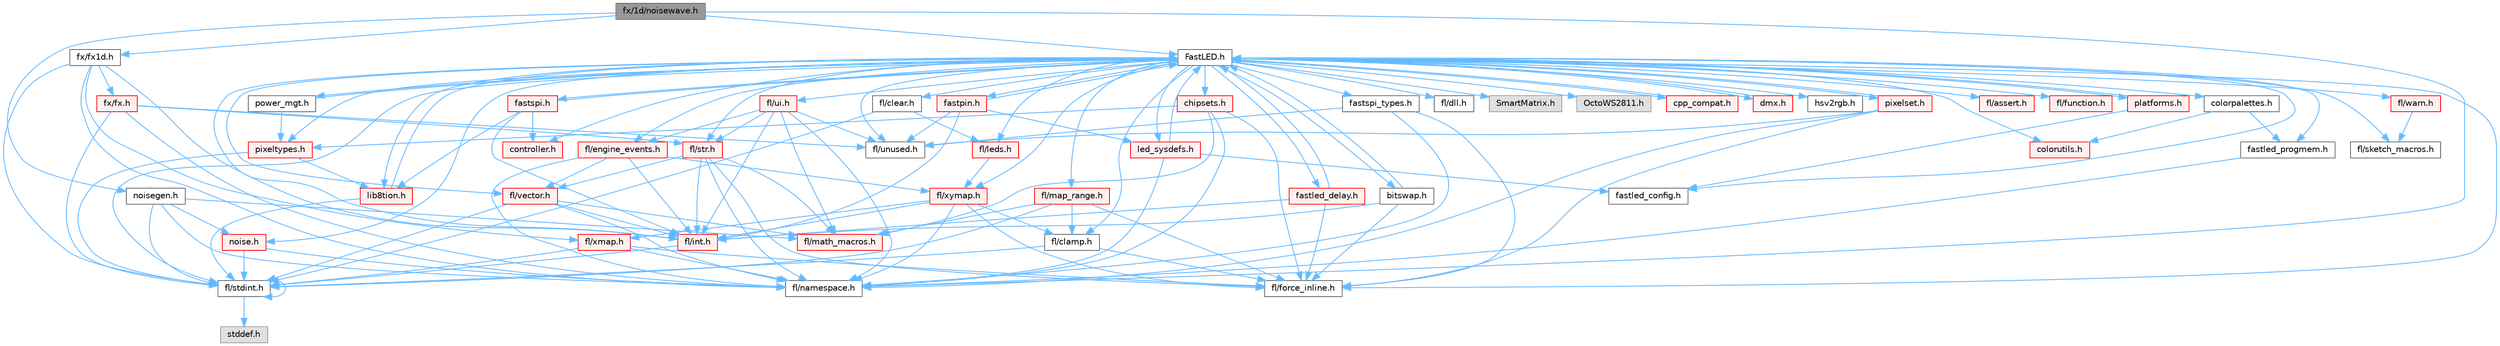 digraph "fx/1d/noisewave.h"
{
 // INTERACTIVE_SVG=YES
 // LATEX_PDF_SIZE
  bgcolor="transparent";
  edge [fontname=Helvetica,fontsize=10,labelfontname=Helvetica,labelfontsize=10];
  node [fontname=Helvetica,fontsize=10,shape=box,height=0.2,width=0.4];
  Node1 [id="Node000001",label="fx/1d/noisewave.h",height=0.2,width=0.4,color="gray40", fillcolor="grey60", style="filled", fontcolor="black",tooltip=" "];
  Node1 -> Node2 [id="edge1_Node000001_Node000002",color="steelblue1",style="solid",tooltip=" "];
  Node2 [id="Node000002",label="FastLED.h",height=0.2,width=0.4,color="grey40", fillcolor="white", style="filled",URL="$db/d97/_fast_l_e_d_8h.html",tooltip="central include file for FastLED, defines the CFastLED class/object"];
  Node2 -> Node3 [id="edge2_Node000002_Node000003",color="steelblue1",style="solid",tooltip=" "];
  Node3 [id="Node000003",label="fl/stdint.h",height=0.2,width=0.4,color="grey40", fillcolor="white", style="filled",URL="$df/dd8/stdint_8h.html",tooltip=" "];
  Node3 -> Node4 [id="edge3_Node000003_Node000004",color="steelblue1",style="solid",tooltip=" "];
  Node4 [id="Node000004",label="stddef.h",height=0.2,width=0.4,color="grey60", fillcolor="#E0E0E0", style="filled",tooltip=" "];
  Node3 -> Node3 [id="edge4_Node000003_Node000003",color="steelblue1",style="solid",tooltip=" "];
  Node2 -> Node5 [id="edge5_Node000002_Node000005",color="steelblue1",style="solid",tooltip=" "];
  Node5 [id="Node000005",label="fl/dll.h",height=0.2,width=0.4,color="grey40", fillcolor="white", style="filled",URL="$d3/d4b/dll_8h.html",tooltip="FastLED dynamic library interface - lightweight header for external callers."];
  Node2 -> Node6 [id="edge6_Node000002_Node000006",color="steelblue1",style="solid",tooltip=" "];
  Node6 [id="Node000006",label="SmartMatrix.h",height=0.2,width=0.4,color="grey60", fillcolor="#E0E0E0", style="filled",tooltip=" "];
  Node2 -> Node7 [id="edge7_Node000002_Node000007",color="steelblue1",style="solid",tooltip=" "];
  Node7 [id="Node000007",label="OctoWS2811.h",height=0.2,width=0.4,color="grey60", fillcolor="#E0E0E0", style="filled",tooltip=" "];
  Node2 -> Node8 [id="edge8_Node000002_Node000008",color="steelblue1",style="solid",tooltip=" "];
  Node8 [id="Node000008",label="fl/force_inline.h",height=0.2,width=0.4,color="grey40", fillcolor="white", style="filled",URL="$d4/d64/force__inline_8h.html",tooltip=" "];
  Node2 -> Node9 [id="edge9_Node000002_Node000009",color="steelblue1",style="solid",tooltip=" "];
  Node9 [id="Node000009",label="cpp_compat.h",height=0.2,width=0.4,color="red", fillcolor="#FFF0F0", style="filled",URL="$d9/d13/cpp__compat_8h.html",tooltip="Compatibility functions based on C++ version."];
  Node9 -> Node2 [id="edge10_Node000009_Node000002",color="steelblue1",style="solid",tooltip=" "];
  Node2 -> Node11 [id="edge11_Node000002_Node000011",color="steelblue1",style="solid",tooltip=" "];
  Node11 [id="Node000011",label="fastled_config.h",height=0.2,width=0.4,color="grey40", fillcolor="white", style="filled",URL="$d5/d11/fastled__config_8h.html",tooltip="Contains definitions that can be used to configure FastLED at compile time."];
  Node2 -> Node12 [id="edge12_Node000002_Node000012",color="steelblue1",style="solid",tooltip=" "];
  Node12 [id="Node000012",label="led_sysdefs.h",height=0.2,width=0.4,color="red", fillcolor="#FFF0F0", style="filled",URL="$d9/d3e/led__sysdefs_8h.html",tooltip="Determines which platform system definitions to include."];
  Node12 -> Node2 [id="edge13_Node000012_Node000002",color="steelblue1",style="solid",tooltip=" "];
  Node12 -> Node11 [id="edge14_Node000012_Node000011",color="steelblue1",style="solid",tooltip=" "];
  Node12 -> Node14 [id="edge15_Node000012_Node000014",color="steelblue1",style="solid",tooltip=" "];
  Node14 [id="Node000014",label="fl/namespace.h",height=0.2,width=0.4,color="grey40", fillcolor="white", style="filled",URL="$df/d2a/namespace_8h.html",tooltip="Implements the FastLED namespace macros."];
  Node2 -> Node15 [id="edge16_Node000002_Node000015",color="steelblue1",style="solid",tooltip=" "];
  Node15 [id="Node000015",label="fastled_delay.h",height=0.2,width=0.4,color="red", fillcolor="#FFF0F0", style="filled",URL="$d0/da8/fastled__delay_8h.html",tooltip="Utility functions and classes for managing delay cycles."];
  Node15 -> Node2 [id="edge17_Node000015_Node000002",color="steelblue1",style="solid",tooltip=" "];
  Node15 -> Node8 [id="edge18_Node000015_Node000008",color="steelblue1",style="solid",tooltip=" "];
  Node15 -> Node17 [id="edge19_Node000015_Node000017",color="steelblue1",style="solid",tooltip=" "];
  Node17 [id="Node000017",label="fl/int.h",height=0.2,width=0.4,color="red", fillcolor="#FFF0F0", style="filled",URL="$d3/d7e/int_8h.html",tooltip=" "];
  Node17 -> Node3 [id="edge20_Node000017_Node000003",color="steelblue1",style="solid",tooltip=" "];
  Node2 -> Node19 [id="edge21_Node000002_Node000019",color="steelblue1",style="solid",tooltip=" "];
  Node19 [id="Node000019",label="bitswap.h",height=0.2,width=0.4,color="grey40", fillcolor="white", style="filled",URL="$de/ded/bitswap_8h.html",tooltip="Functions for doing a rotation of bits/bytes used by parallel output."];
  Node19 -> Node2 [id="edge22_Node000019_Node000002",color="steelblue1",style="solid",tooltip=" "];
  Node19 -> Node8 [id="edge23_Node000019_Node000008",color="steelblue1",style="solid",tooltip=" "];
  Node19 -> Node17 [id="edge24_Node000019_Node000017",color="steelblue1",style="solid",tooltip=" "];
  Node2 -> Node20 [id="edge25_Node000002_Node000020",color="steelblue1",style="solid",tooltip=" "];
  Node20 [id="Node000020",label="controller.h",height=0.2,width=0.4,color="red", fillcolor="#FFF0F0", style="filled",URL="$d2/dd9/controller_8h.html",tooltip="deprecated: base definitions used by led controllers for writing out led data"];
  Node2 -> Node119 [id="edge26_Node000002_Node000119",color="steelblue1",style="solid",tooltip=" "];
  Node119 [id="Node000119",label="fastpin.h",height=0.2,width=0.4,color="red", fillcolor="#FFF0F0", style="filled",URL="$db/d65/fastpin_8h.html",tooltip="Class base definitions for defining fast pin access."];
  Node119 -> Node2 [id="edge27_Node000119_Node000002",color="steelblue1",style="solid",tooltip=" "];
  Node119 -> Node12 [id="edge28_Node000119_Node000012",color="steelblue1",style="solid",tooltip=" "];
  Node119 -> Node56 [id="edge29_Node000119_Node000056",color="steelblue1",style="solid",tooltip=" "];
  Node56 [id="Node000056",label="fl/unused.h",height=0.2,width=0.4,color="grey40", fillcolor="white", style="filled",URL="$d8/d4b/unused_8h.html",tooltip=" "];
  Node119 -> Node17 [id="edge30_Node000119_Node000017",color="steelblue1",style="solid",tooltip=" "];
  Node2 -> Node120 [id="edge31_Node000002_Node000120",color="steelblue1",style="solid",tooltip=" "];
  Node120 [id="Node000120",label="fastspi_types.h",height=0.2,width=0.4,color="grey40", fillcolor="white", style="filled",URL="$d2/ddb/fastspi__types_8h.html",tooltip="Data types and constants used by SPI interfaces."];
  Node120 -> Node8 [id="edge32_Node000120_Node000008",color="steelblue1",style="solid",tooltip=" "];
  Node120 -> Node14 [id="edge33_Node000120_Node000014",color="steelblue1",style="solid",tooltip=" "];
  Node120 -> Node56 [id="edge34_Node000120_Node000056",color="steelblue1",style="solid",tooltip=" "];
  Node2 -> Node121 [id="edge35_Node000002_Node000121",color="steelblue1",style="solid",tooltip=" "];
  Node121 [id="Node000121",label="dmx.h",height=0.2,width=0.4,color="red", fillcolor="#FFF0F0", style="filled",URL="$d3/de1/dmx_8h.html",tooltip="Defines the DMX512-based LED controllers."];
  Node121 -> Node2 [id="edge36_Node000121_Node000002",color="steelblue1",style="solid",tooltip=" "];
  Node2 -> Node124 [id="edge37_Node000002_Node000124",color="steelblue1",style="solid",tooltip=" "];
  Node124 [id="Node000124",label="platforms.h",height=0.2,width=0.4,color="red", fillcolor="#FFF0F0", style="filled",URL="$da/dc9/platforms_8h.html",tooltip="Determines which platforms headers to include."];
  Node124 -> Node2 [id="edge38_Node000124_Node000002",color="steelblue1",style="solid",tooltip=" "];
  Node124 -> Node11 [id="edge39_Node000124_Node000011",color="steelblue1",style="solid",tooltip=" "];
  Node2 -> Node32 [id="edge40_Node000002_Node000032",color="steelblue1",style="solid",tooltip=" "];
  Node32 [id="Node000032",label="fastled_progmem.h",height=0.2,width=0.4,color="grey40", fillcolor="white", style="filled",URL="$df/dab/fastled__progmem_8h.html",tooltip="Wrapper definitions to allow seamless use of PROGMEM in environments that have it."];
  Node32 -> Node14 [id="edge41_Node000032_Node000014",color="steelblue1",style="solid",tooltip=" "];
  Node2 -> Node23 [id="edge42_Node000002_Node000023",color="steelblue1",style="solid",tooltip=" "];
  Node23 [id="Node000023",label="lib8tion.h",height=0.2,width=0.4,color="red", fillcolor="#FFF0F0", style="filled",URL="$df/da5/lib8tion_8h.html",tooltip="Fast, efficient 8-bit math functions specifically designed for high-performance LED programming."];
  Node23 -> Node2 [id="edge43_Node000023_Node000002",color="steelblue1",style="solid",tooltip=" "];
  Node23 -> Node3 [id="edge44_Node000023_Node000003",color="steelblue1",style="solid",tooltip=" "];
  Node2 -> Node22 [id="edge45_Node000002_Node000022",color="steelblue1",style="solid",tooltip=" "];
  Node22 [id="Node000022",label="pixeltypes.h",height=0.2,width=0.4,color="red", fillcolor="#FFF0F0", style="filled",URL="$d2/dba/pixeltypes_8h.html",tooltip="Includes defintions for RGB and HSV pixels."];
  Node22 -> Node3 [id="edge46_Node000022_Node000003",color="steelblue1",style="solid",tooltip=" "];
  Node22 -> Node23 [id="edge47_Node000022_Node000023",color="steelblue1",style="solid",tooltip=" "];
  Node2 -> Node80 [id="edge48_Node000002_Node000080",color="steelblue1",style="solid",tooltip=" "];
  Node80 [id="Node000080",label="hsv2rgb.h",height=0.2,width=0.4,color="grey40", fillcolor="white", style="filled",URL="$de/d9a/hsv2rgb_8h.html",tooltip="Functions to convert from the HSV colorspace to the RGB colorspace."];
  Node2 -> Node126 [id="edge49_Node000002_Node000126",color="steelblue1",style="solid",tooltip=" "];
  Node126 [id="Node000126",label="colorutils.h",height=0.2,width=0.4,color="red", fillcolor="#FFF0F0", style="filled",URL="$d1/dfb/colorutils_8h.html",tooltip=" "];
  Node2 -> Node131 [id="edge50_Node000002_Node000131",color="steelblue1",style="solid",tooltip=" "];
  Node131 [id="Node000131",label="pixelset.h",height=0.2,width=0.4,color="red", fillcolor="#FFF0F0", style="filled",URL="$d4/d46/pixelset_8h.html",tooltip="Declares classes for managing logical groups of LEDs."];
  Node131 -> Node8 [id="edge51_Node000131_Node000008",color="steelblue1",style="solid",tooltip=" "];
  Node131 -> Node14 [id="edge52_Node000131_Node000014",color="steelblue1",style="solid",tooltip=" "];
  Node131 -> Node56 [id="edge53_Node000131_Node000056",color="steelblue1",style="solid",tooltip=" "];
  Node131 -> Node2 [id="edge54_Node000131_Node000002",color="steelblue1",style="solid",tooltip=" "];
  Node2 -> Node132 [id="edge55_Node000002_Node000132",color="steelblue1",style="solid",tooltip=" "];
  Node132 [id="Node000132",label="colorpalettes.h",height=0.2,width=0.4,color="grey40", fillcolor="white", style="filled",URL="$dc/dcc/colorpalettes_8h.html",tooltip="Declarations for the predefined color palettes supplied by FastLED."];
  Node132 -> Node126 [id="edge56_Node000132_Node000126",color="steelblue1",style="solid",tooltip=" "];
  Node132 -> Node32 [id="edge57_Node000132_Node000032",color="steelblue1",style="solid",tooltip=" "];
  Node2 -> Node133 [id="edge58_Node000002_Node000133",color="steelblue1",style="solid",tooltip=" "];
  Node133 [id="Node000133",label="noise.h",height=0.2,width=0.4,color="red", fillcolor="#FFF0F0", style="filled",URL="$d1/d31/noise_8h.html",tooltip="Functions to generate and fill arrays with noise."];
  Node133 -> Node3 [id="edge59_Node000133_Node000003",color="steelblue1",style="solid",tooltip=" "];
  Node133 -> Node14 [id="edge60_Node000133_Node000014",color="steelblue1",style="solid",tooltip=" "];
  Node2 -> Node134 [id="edge61_Node000002_Node000134",color="steelblue1",style="solid",tooltip=" "];
  Node134 [id="Node000134",label="power_mgt.h",height=0.2,width=0.4,color="grey40", fillcolor="white", style="filled",URL="$dc/d5b/power__mgt_8h.html",tooltip="Functions to limit the power used by FastLED."];
  Node134 -> Node2 [id="edge62_Node000134_Node000002",color="steelblue1",style="solid",tooltip=" "];
  Node134 -> Node22 [id="edge63_Node000134_Node000022",color="steelblue1",style="solid",tooltip=" "];
  Node2 -> Node135 [id="edge64_Node000002_Node000135",color="steelblue1",style="solid",tooltip=" "];
  Node135 [id="Node000135",label="fastspi.h",height=0.2,width=0.4,color="red", fillcolor="#FFF0F0", style="filled",URL="$d6/ddc/fastspi_8h.html",tooltip="Serial peripheral interface (SPI) definitions per platform."];
  Node135 -> Node2 [id="edge65_Node000135_Node000002",color="steelblue1",style="solid",tooltip=" "];
  Node135 -> Node20 [id="edge66_Node000135_Node000020",color="steelblue1",style="solid",tooltip=" "];
  Node135 -> Node23 [id="edge67_Node000135_Node000023",color="steelblue1",style="solid",tooltip=" "];
  Node135 -> Node17 [id="edge68_Node000135_Node000017",color="steelblue1",style="solid",tooltip=" "];
  Node2 -> Node137 [id="edge69_Node000002_Node000137",color="steelblue1",style="solid",tooltip=" "];
  Node137 [id="Node000137",label="chipsets.h",height=0.2,width=0.4,color="red", fillcolor="#FFF0F0", style="filled",URL="$db/d66/chipsets_8h.html",tooltip="Contains the bulk of the definitions for the various LED chipsets supported."];
  Node137 -> Node22 [id="edge70_Node000137_Node000022",color="steelblue1",style="solid",tooltip=" "];
  Node137 -> Node8 [id="edge71_Node000137_Node000008",color="steelblue1",style="solid",tooltip=" "];
  Node137 -> Node14 [id="edge72_Node000137_Node000014",color="steelblue1",style="solid",tooltip=" "];
  Node137 -> Node40 [id="edge73_Node000137_Node000040",color="steelblue1",style="solid",tooltip=" "];
  Node40 [id="Node000040",label="fl/math_macros.h",height=0.2,width=0.4,color="red", fillcolor="#FFF0F0", style="filled",URL="$d8/db8/math__macros_8h.html",tooltip=" "];
  Node2 -> Node95 [id="edge74_Node000002_Node000095",color="steelblue1",style="solid",tooltip=" "];
  Node95 [id="Node000095",label="fl/engine_events.h",height=0.2,width=0.4,color="red", fillcolor="#FFF0F0", style="filled",URL="$db/dc0/engine__events_8h.html",tooltip=" "];
  Node95 -> Node14 [id="edge75_Node000095_Node000014",color="steelblue1",style="solid",tooltip=" "];
  Node95 -> Node69 [id="edge76_Node000095_Node000069",color="steelblue1",style="solid",tooltip=" "];
  Node69 [id="Node000069",label="fl/vector.h",height=0.2,width=0.4,color="red", fillcolor="#FFF0F0", style="filled",URL="$d6/d68/vector_8h.html",tooltip=" "];
  Node69 -> Node3 [id="edge77_Node000069_Node000003",color="steelblue1",style="solid",tooltip=" "];
  Node69 -> Node17 [id="edge78_Node000069_Node000017",color="steelblue1",style="solid",tooltip=" "];
  Node69 -> Node40 [id="edge79_Node000069_Node000040",color="steelblue1",style="solid",tooltip=" "];
  Node69 -> Node14 [id="edge80_Node000069_Node000014",color="steelblue1",style="solid",tooltip=" "];
  Node95 -> Node116 [id="edge81_Node000095_Node000116",color="steelblue1",style="solid",tooltip=" "];
  Node116 [id="Node000116",label="fl/xymap.h",height=0.2,width=0.4,color="red", fillcolor="#FFF0F0", style="filled",URL="$da/d61/xymap_8h.html",tooltip=" "];
  Node116 -> Node17 [id="edge82_Node000116_Node000017",color="steelblue1",style="solid",tooltip=" "];
  Node116 -> Node14 [id="edge83_Node000116_Node000014",color="steelblue1",style="solid",tooltip=" "];
  Node116 -> Node8 [id="edge84_Node000116_Node000008",color="steelblue1",style="solid",tooltip=" "];
  Node116 -> Node38 [id="edge85_Node000116_Node000038",color="steelblue1",style="solid",tooltip=" "];
  Node38 [id="Node000038",label="fl/clamp.h",height=0.2,width=0.4,color="grey40", fillcolor="white", style="filled",URL="$d6/dd3/clamp_8h.html",tooltip=" "];
  Node38 -> Node3 [id="edge86_Node000038_Node000003",color="steelblue1",style="solid",tooltip=" "];
  Node38 -> Node8 [id="edge87_Node000038_Node000008",color="steelblue1",style="solid",tooltip=" "];
  Node116 -> Node117 [id="edge88_Node000116_Node000117",color="steelblue1",style="solid",tooltip=" "];
  Node117 [id="Node000117",label="fl/xmap.h",height=0.2,width=0.4,color="red", fillcolor="#FFF0F0", style="filled",URL="$dd/dcc/xmap_8h.html",tooltip=" "];
  Node117 -> Node3 [id="edge89_Node000117_Node000003",color="steelblue1",style="solid",tooltip=" "];
  Node117 -> Node8 [id="edge90_Node000117_Node000008",color="steelblue1",style="solid",tooltip=" "];
  Node117 -> Node14 [id="edge91_Node000117_Node000014",color="steelblue1",style="solid",tooltip=" "];
  Node95 -> Node17 [id="edge92_Node000095_Node000017",color="steelblue1",style="solid",tooltip=" "];
  Node2 -> Node139 [id="edge93_Node000002_Node000139",color="steelblue1",style="solid",tooltip=" "];
  Node139 [id="Node000139",label="fl/leds.h",height=0.2,width=0.4,color="red", fillcolor="#FFF0F0", style="filled",URL="$da/d78/leds_8h.html",tooltip=" "];
  Node139 -> Node116 [id="edge94_Node000139_Node000116",color="steelblue1",style="solid",tooltip=" "];
  Node2 -> Node17 [id="edge95_Node000002_Node000017",color="steelblue1",style="solid",tooltip=" "];
  Node2 -> Node34 [id="edge96_Node000002_Node000034",color="steelblue1",style="solid",tooltip=" "];
  Node34 [id="Node000034",label="fl/str.h",height=0.2,width=0.4,color="red", fillcolor="#FFF0F0", style="filled",URL="$d1/d93/str_8h.html",tooltip=" "];
  Node34 -> Node17 [id="edge97_Node000034_Node000017",color="steelblue1",style="solid",tooltip=" "];
  Node34 -> Node40 [id="edge98_Node000034_Node000040",color="steelblue1",style="solid",tooltip=" "];
  Node34 -> Node14 [id="edge99_Node000034_Node000014",color="steelblue1",style="solid",tooltip=" "];
  Node34 -> Node69 [id="edge100_Node000034_Node000069",color="steelblue1",style="solid",tooltip=" "];
  Node34 -> Node8 [id="edge101_Node000034_Node000008",color="steelblue1",style="solid",tooltip=" "];
  Node2 -> Node116 [id="edge102_Node000002_Node000116",color="steelblue1",style="solid",tooltip=" "];
  Node2 -> Node38 [id="edge103_Node000002_Node000038",color="steelblue1",style="solid",tooltip=" "];
  Node2 -> Node39 [id="edge104_Node000002_Node000039",color="steelblue1",style="solid",tooltip=" "];
  Node39 [id="Node000039",label="fl/map_range.h",height=0.2,width=0.4,color="red", fillcolor="#FFF0F0", style="filled",URL="$d1/d47/map__range_8h.html",tooltip=" "];
  Node39 -> Node3 [id="edge105_Node000039_Node000003",color="steelblue1",style="solid",tooltip=" "];
  Node39 -> Node38 [id="edge106_Node000039_Node000038",color="steelblue1",style="solid",tooltip=" "];
  Node39 -> Node8 [id="edge107_Node000039_Node000008",color="steelblue1",style="solid",tooltip=" "];
  Node39 -> Node40 [id="edge108_Node000039_Node000040",color="steelblue1",style="solid",tooltip=" "];
  Node2 -> Node109 [id="edge109_Node000002_Node000109",color="steelblue1",style="solid",tooltip=" "];
  Node109 [id="Node000109",label="fl/warn.h",height=0.2,width=0.4,color="red", fillcolor="#FFF0F0", style="filled",URL="$de/d77/warn_8h.html",tooltip=" "];
  Node109 -> Node112 [id="edge110_Node000109_Node000112",color="steelblue1",style="solid",tooltip=" "];
  Node112 [id="Node000112",label="fl/sketch_macros.h",height=0.2,width=0.4,color="grey40", fillcolor="white", style="filled",URL="$d1/dbc/sketch__macros_8h.html",tooltip=" "];
  Node2 -> Node99 [id="edge111_Node000002_Node000099",color="steelblue1",style="solid",tooltip=" "];
  Node99 [id="Node000099",label="fl/assert.h",height=0.2,width=0.4,color="red", fillcolor="#FFF0F0", style="filled",URL="$dc/da7/assert_8h.html",tooltip=" "];
  Node2 -> Node56 [id="edge112_Node000002_Node000056",color="steelblue1",style="solid",tooltip=" "];
  Node2 -> Node69 [id="edge113_Node000002_Node000069",color="steelblue1",style="solid",tooltip=" "];
  Node2 -> Node114 [id="edge114_Node000002_Node000114",color="steelblue1",style="solid",tooltip=" "];
  Node114 [id="Node000114",label="fl/function.h",height=0.2,width=0.4,color="red", fillcolor="#FFF0F0", style="filled",URL="$dd/d67/function_8h.html",tooltip=" "];
  Node2 -> Node140 [id="edge115_Node000002_Node000140",color="steelblue1",style="solid",tooltip=" "];
  Node140 [id="Node000140",label="fl/clear.h",height=0.2,width=0.4,color="grey40", fillcolor="white", style="filled",URL="$df/db0/clear_8h.html",tooltip=" "];
  Node140 -> Node139 [id="edge116_Node000140_Node000139",color="steelblue1",style="solid",tooltip=" "];
  Node140 -> Node3 [id="edge117_Node000140_Node000003",color="steelblue1",style="solid",tooltip=" "];
  Node2 -> Node141 [id="edge118_Node000002_Node000141",color="steelblue1",style="solid",tooltip=" "];
  Node141 [id="Node000141",label="fl/ui.h",height=0.2,width=0.4,color="red", fillcolor="#FFF0F0", style="filled",URL="$d9/d3b/ui_8h.html",tooltip=" "];
  Node141 -> Node14 [id="edge119_Node000141_Node000014",color="steelblue1",style="solid",tooltip=" "];
  Node141 -> Node34 [id="edge120_Node000141_Node000034",color="steelblue1",style="solid",tooltip=" "];
  Node141 -> Node17 [id="edge121_Node000141_Node000017",color="steelblue1",style="solid",tooltip=" "];
  Node141 -> Node95 [id="edge122_Node000141_Node000095",color="steelblue1",style="solid",tooltip=" "];
  Node141 -> Node40 [id="edge123_Node000141_Node000040",color="steelblue1",style="solid",tooltip=" "];
  Node141 -> Node56 [id="edge124_Node000141_Node000056",color="steelblue1",style="solid",tooltip=" "];
  Node2 -> Node112 [id="edge125_Node000002_Node000112",color="steelblue1",style="solid",tooltip=" "];
  Node1 -> Node14 [id="edge126_Node000001_Node000014",color="steelblue1",style="solid",tooltip=" "];
  Node1 -> Node149 [id="edge127_Node000001_Node000149",color="steelblue1",style="solid",tooltip=" "];
  Node149 [id="Node000149",label="fx/fx1d.h",height=0.2,width=0.4,color="grey40", fillcolor="white", style="filled",URL="$da/d81/fx1d_8h.html",tooltip=" "];
  Node149 -> Node3 [id="edge128_Node000149_Node000003",color="steelblue1",style="solid",tooltip=" "];
  Node149 -> Node17 [id="edge129_Node000149_Node000017",color="steelblue1",style="solid",tooltip=" "];
  Node149 -> Node14 [id="edge130_Node000149_Node000014",color="steelblue1",style="solid",tooltip=" "];
  Node149 -> Node117 [id="edge131_Node000149_Node000117",color="steelblue1",style="solid",tooltip=" "];
  Node149 -> Node150 [id="edge132_Node000149_Node000150",color="steelblue1",style="solid",tooltip=" "];
  Node150 [id="Node000150",label="fx/fx.h",height=0.2,width=0.4,color="red", fillcolor="#FFF0F0", style="filled",URL="$d2/d0c/fx_8h.html",tooltip=" "];
  Node150 -> Node3 [id="edge133_Node000150_Node000003",color="steelblue1",style="solid",tooltip=" "];
  Node150 -> Node14 [id="edge134_Node000150_Node000014",color="steelblue1",style="solid",tooltip=" "];
  Node150 -> Node34 [id="edge135_Node000150_Node000034",color="steelblue1",style="solid",tooltip=" "];
  Node150 -> Node56 [id="edge136_Node000150_Node000056",color="steelblue1",style="solid",tooltip=" "];
  Node1 -> Node153 [id="edge137_Node000001_Node000153",color="steelblue1",style="solid",tooltip=" "];
  Node153 [id="Node000153",label="noisegen.h",height=0.2,width=0.4,color="grey40", fillcolor="white", style="filled",URL="$d8/d10/noisegen_8h.html",tooltip="Noise generation classes."];
  Node153 -> Node3 [id="edge138_Node000153_Node000003",color="steelblue1",style="solid",tooltip=" "];
  Node153 -> Node133 [id="edge139_Node000153_Node000133",color="steelblue1",style="solid",tooltip=" "];
  Node153 -> Node40 [id="edge140_Node000153_Node000040",color="steelblue1",style="solid",tooltip=" "];
  Node153 -> Node14 [id="edge141_Node000153_Node000014",color="steelblue1",style="solid",tooltip=" "];
}
